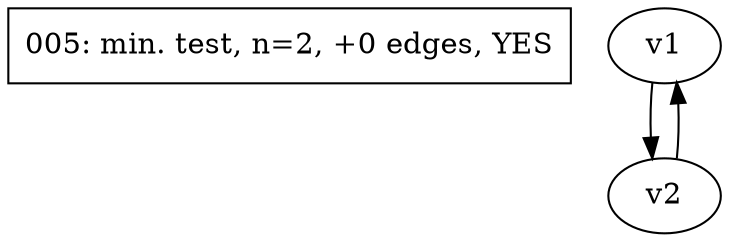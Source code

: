 digraph test005 {
	d[label="005: min. test, n=2, +0 edges, YES" shape=box]
	v1
	v2
	v1 -> v2;
	v2 -> v1;
}

